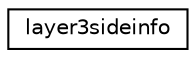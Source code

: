 digraph "Graphical Class Hierarchy"
{
 // LATEX_PDF_SIZE
  edge [fontname="Helvetica",fontsize="10",labelfontname="Helvetica",labelfontsize="10"];
  node [fontname="Helvetica",fontsize="10",shape=record];
  rankdir="LR";
  Node0 [label="layer3sideinfo",height=0.2,width=0.4,color="black", fillcolor="white", style="filled",URL="$da/d21/structlayer3sideinfo.html",tooltip=" "];
}
